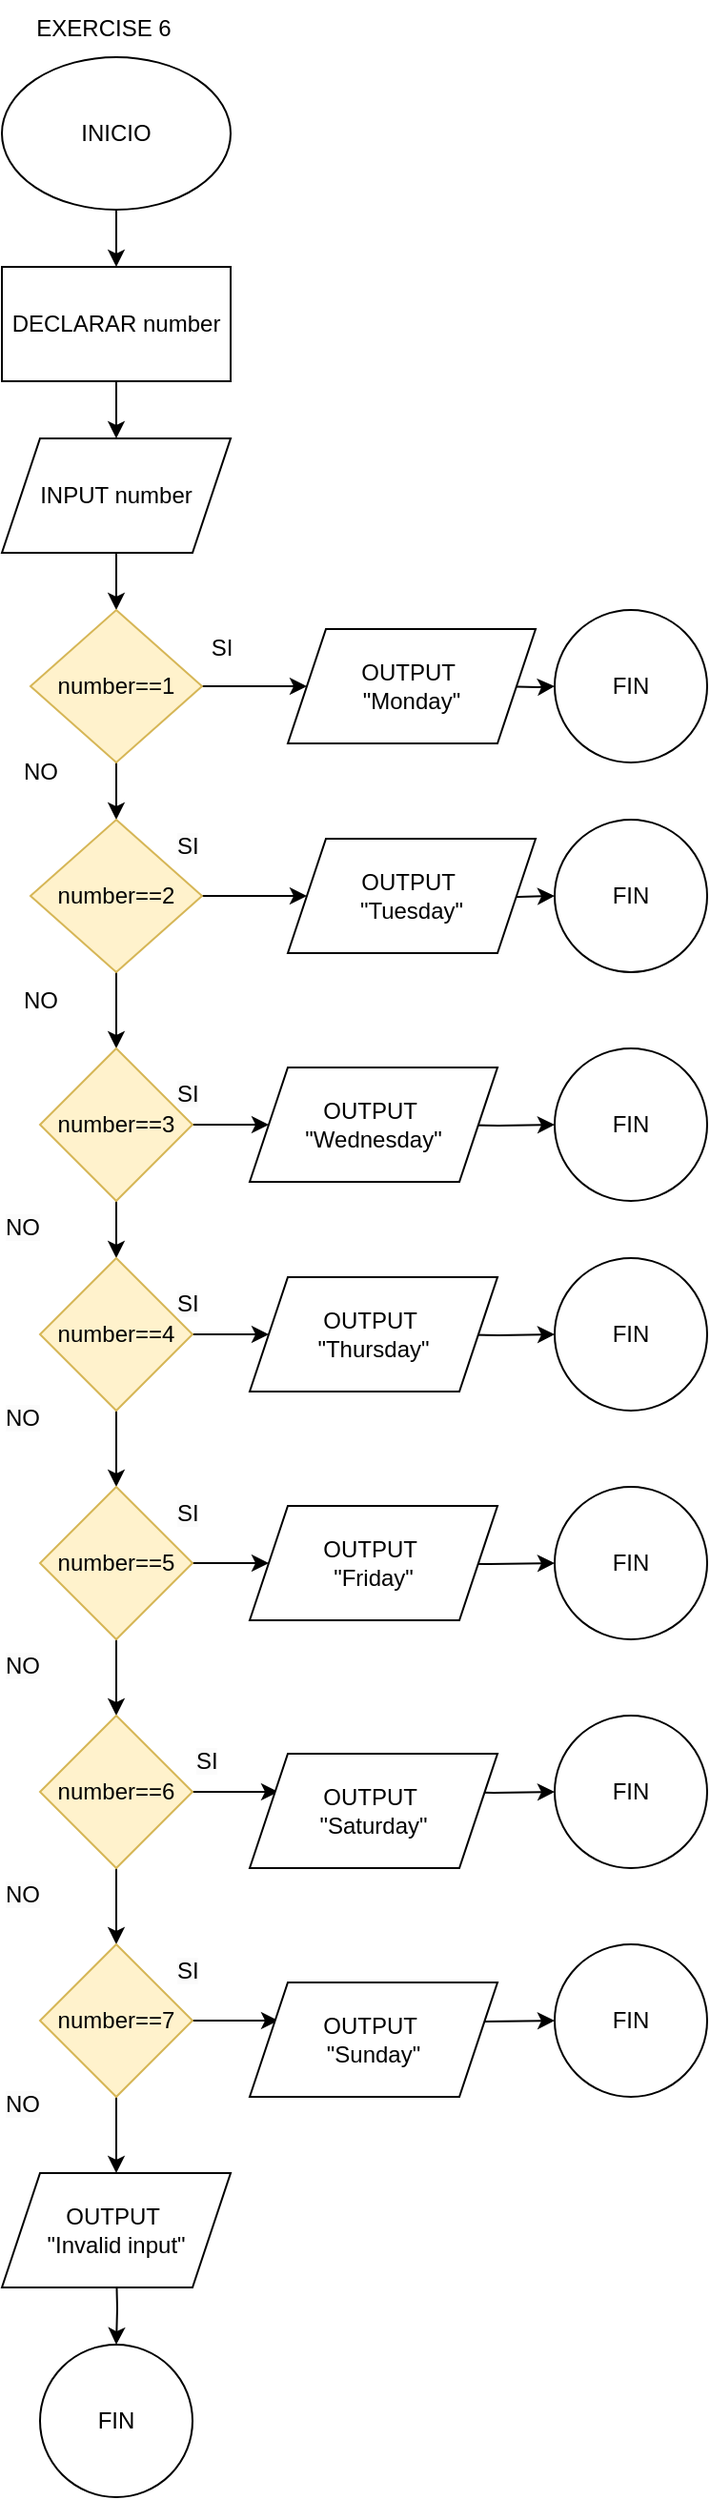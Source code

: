 <mxfile version="24.4.0" type="device">
  <diagram name="EXERCISE-1" id="7WXvErT6jwQCl5LBhXy7">
    <mxGraphModel dx="838" dy="455" grid="1" gridSize="10" guides="1" tooltips="1" connect="1" arrows="1" fold="1" page="1" pageScale="1" pageWidth="850" pageHeight="1100" math="0" shadow="0">
      <root>
        <mxCell id="0" />
        <mxCell id="1" parent="0" />
        <mxCell id="-hOMn0kYKFU-R9jvK8EN-38" value="EXERCISE 6" style="text;html=1;align=center;verticalAlign=middle;resizable=0;points=[];autosize=1;strokeColor=none;fillColor=none;" parent="1" vertex="1">
          <mxGeometry x="348" y="5" width="90" height="30" as="geometry" />
        </mxCell>
        <mxCell id="jAzLcmatW34AS9ptDqRP-181" value="" style="edgeStyle=orthogonalEdgeStyle;rounded=0;orthogonalLoop=1;jettySize=auto;html=1;" edge="1" parent="1" source="jAzLcmatW34AS9ptDqRP-182" target="jAzLcmatW34AS9ptDqRP-184">
          <mxGeometry relative="1" as="geometry" />
        </mxCell>
        <mxCell id="jAzLcmatW34AS9ptDqRP-182" value="INICIO" style="ellipse;whiteSpace=wrap;html=1;" vertex="1" parent="1">
          <mxGeometry x="340" y="35" width="120" height="80" as="geometry" />
        </mxCell>
        <mxCell id="jAzLcmatW34AS9ptDqRP-183" value="" style="edgeStyle=orthogonalEdgeStyle;rounded=0;orthogonalLoop=1;jettySize=auto;html=1;" edge="1" parent="1" source="jAzLcmatW34AS9ptDqRP-184" target="jAzLcmatW34AS9ptDqRP-186">
          <mxGeometry relative="1" as="geometry" />
        </mxCell>
        <mxCell id="jAzLcmatW34AS9ptDqRP-184" value="DECLARAR number" style="whiteSpace=wrap;html=1;" vertex="1" parent="1">
          <mxGeometry x="340" y="145" width="120" height="60" as="geometry" />
        </mxCell>
        <mxCell id="jAzLcmatW34AS9ptDqRP-185" value="" style="edgeStyle=orthogonalEdgeStyle;rounded=0;orthogonalLoop=1;jettySize=auto;html=1;" edge="1" parent="1" source="jAzLcmatW34AS9ptDqRP-186" target="jAzLcmatW34AS9ptDqRP-189">
          <mxGeometry relative="1" as="geometry" />
        </mxCell>
        <mxCell id="jAzLcmatW34AS9ptDqRP-186" value="INPUT number" style="shape=parallelogram;perimeter=parallelogramPerimeter;whiteSpace=wrap;html=1;fixedSize=1;" vertex="1" parent="1">
          <mxGeometry x="340" y="235" width="120" height="60" as="geometry" />
        </mxCell>
        <mxCell id="jAzLcmatW34AS9ptDqRP-187" value="" style="edgeStyle=orthogonalEdgeStyle;rounded=0;orthogonalLoop=1;jettySize=auto;html=1;" edge="1" parent="1" source="jAzLcmatW34AS9ptDqRP-189">
          <mxGeometry relative="1" as="geometry">
            <mxPoint x="500" y="365" as="targetPoint" />
          </mxGeometry>
        </mxCell>
        <mxCell id="jAzLcmatW34AS9ptDqRP-188" value="" style="edgeStyle=orthogonalEdgeStyle;rounded=0;orthogonalLoop=1;jettySize=auto;html=1;" edge="1" parent="1" source="jAzLcmatW34AS9ptDqRP-189" target="jAzLcmatW34AS9ptDqRP-193">
          <mxGeometry relative="1" as="geometry" />
        </mxCell>
        <mxCell id="jAzLcmatW34AS9ptDqRP-189" value="number==1" style="rhombus;whiteSpace=wrap;html=1;fillColor=#fff2cc;strokeColor=#d6b656;" vertex="1" parent="1">
          <mxGeometry x="355" y="325" width="90" height="80" as="geometry" />
        </mxCell>
        <mxCell id="jAzLcmatW34AS9ptDqRP-190" value="" style="edgeStyle=orthogonalEdgeStyle;rounded=0;orthogonalLoop=1;jettySize=auto;html=1;" edge="1" parent="1" target="jAzLcmatW34AS9ptDqRP-230">
          <mxGeometry relative="1" as="geometry">
            <mxPoint x="600" y="365" as="sourcePoint" />
          </mxGeometry>
        </mxCell>
        <mxCell id="jAzLcmatW34AS9ptDqRP-191" value="" style="edgeStyle=orthogonalEdgeStyle;rounded=0;orthogonalLoop=1;jettySize=auto;html=1;" edge="1" parent="1" source="jAzLcmatW34AS9ptDqRP-193" target="jAzLcmatW34AS9ptDqRP-196">
          <mxGeometry relative="1" as="geometry" />
        </mxCell>
        <mxCell id="jAzLcmatW34AS9ptDqRP-192" value="" style="edgeStyle=orthogonalEdgeStyle;rounded=0;orthogonalLoop=1;jettySize=auto;html=1;" edge="1" parent="1" source="jAzLcmatW34AS9ptDqRP-193">
          <mxGeometry relative="1" as="geometry">
            <mxPoint x="500" y="475" as="targetPoint" />
          </mxGeometry>
        </mxCell>
        <mxCell id="jAzLcmatW34AS9ptDqRP-193" value="number==2" style="rhombus;whiteSpace=wrap;html=1;fillColor=#fff2cc;strokeColor=#d6b656;" vertex="1" parent="1">
          <mxGeometry x="355" y="435" width="90" height="80" as="geometry" />
        </mxCell>
        <mxCell id="jAzLcmatW34AS9ptDqRP-194" value="" style="edgeStyle=orthogonalEdgeStyle;rounded=0;orthogonalLoop=1;jettySize=auto;html=1;" edge="1" parent="1" source="jAzLcmatW34AS9ptDqRP-196" target="jAzLcmatW34AS9ptDqRP-199">
          <mxGeometry relative="1" as="geometry" />
        </mxCell>
        <mxCell id="jAzLcmatW34AS9ptDqRP-195" value="" style="edgeStyle=orthogonalEdgeStyle;rounded=0;orthogonalLoop=1;jettySize=auto;html=1;" edge="1" parent="1" source="jAzLcmatW34AS9ptDqRP-196">
          <mxGeometry relative="1" as="geometry">
            <mxPoint x="480" y="595" as="targetPoint" />
          </mxGeometry>
        </mxCell>
        <mxCell id="jAzLcmatW34AS9ptDqRP-196" value="number==3" style="rhombus;whiteSpace=wrap;html=1;fillColor=#fff2cc;strokeColor=#d6b656;" vertex="1" parent="1">
          <mxGeometry x="360" y="555" width="80" height="80" as="geometry" />
        </mxCell>
        <mxCell id="jAzLcmatW34AS9ptDqRP-197" value="" style="edgeStyle=orthogonalEdgeStyle;rounded=0;orthogonalLoop=1;jettySize=auto;html=1;" edge="1" parent="1" source="jAzLcmatW34AS9ptDqRP-199" target="jAzLcmatW34AS9ptDqRP-202">
          <mxGeometry relative="1" as="geometry" />
        </mxCell>
        <mxCell id="jAzLcmatW34AS9ptDqRP-198" value="" style="edgeStyle=orthogonalEdgeStyle;rounded=0;orthogonalLoop=1;jettySize=auto;html=1;" edge="1" parent="1" source="jAzLcmatW34AS9ptDqRP-199">
          <mxGeometry relative="1" as="geometry">
            <mxPoint x="480" y="705" as="targetPoint" />
          </mxGeometry>
        </mxCell>
        <mxCell id="jAzLcmatW34AS9ptDqRP-199" value="number==4" style="rhombus;whiteSpace=wrap;html=1;fillColor=#fff2cc;strokeColor=#d6b656;" vertex="1" parent="1">
          <mxGeometry x="360" y="665" width="80" height="80" as="geometry" />
        </mxCell>
        <mxCell id="jAzLcmatW34AS9ptDqRP-200" value="" style="edgeStyle=orthogonalEdgeStyle;rounded=0;orthogonalLoop=1;jettySize=auto;html=1;" edge="1" parent="1" source="jAzLcmatW34AS9ptDqRP-202" target="jAzLcmatW34AS9ptDqRP-205">
          <mxGeometry relative="1" as="geometry" />
        </mxCell>
        <mxCell id="jAzLcmatW34AS9ptDqRP-201" value="" style="edgeStyle=orthogonalEdgeStyle;rounded=0;orthogonalLoop=1;jettySize=auto;html=1;" edge="1" parent="1" source="jAzLcmatW34AS9ptDqRP-202">
          <mxGeometry relative="1" as="geometry">
            <mxPoint x="480" y="825" as="targetPoint" />
          </mxGeometry>
        </mxCell>
        <mxCell id="jAzLcmatW34AS9ptDqRP-202" value="number==5" style="rhombus;whiteSpace=wrap;html=1;fillColor=#fff2cc;strokeColor=#d6b656;" vertex="1" parent="1">
          <mxGeometry x="360" y="785" width="80" height="80" as="geometry" />
        </mxCell>
        <mxCell id="jAzLcmatW34AS9ptDqRP-203" value="" style="edgeStyle=orthogonalEdgeStyle;rounded=0;orthogonalLoop=1;jettySize=auto;html=1;" edge="1" parent="1" source="jAzLcmatW34AS9ptDqRP-205" target="jAzLcmatW34AS9ptDqRP-208">
          <mxGeometry relative="1" as="geometry" />
        </mxCell>
        <mxCell id="jAzLcmatW34AS9ptDqRP-204" value="" style="edgeStyle=orthogonalEdgeStyle;rounded=0;orthogonalLoop=1;jettySize=auto;html=1;" edge="1" parent="1" source="jAzLcmatW34AS9ptDqRP-205">
          <mxGeometry relative="1" as="geometry">
            <mxPoint x="485" y="945" as="targetPoint" />
          </mxGeometry>
        </mxCell>
        <mxCell id="jAzLcmatW34AS9ptDqRP-205" value="number==6" style="rhombus;whiteSpace=wrap;html=1;fillColor=#fff2cc;strokeColor=#d6b656;" vertex="1" parent="1">
          <mxGeometry x="360" y="905" width="80" height="80" as="geometry" />
        </mxCell>
        <mxCell id="jAzLcmatW34AS9ptDqRP-206" value="" style="edgeStyle=orthogonalEdgeStyle;rounded=0;orthogonalLoop=1;jettySize=auto;html=1;" edge="1" parent="1" source="jAzLcmatW34AS9ptDqRP-208">
          <mxGeometry relative="1" as="geometry">
            <mxPoint x="485" y="1065" as="targetPoint" />
          </mxGeometry>
        </mxCell>
        <mxCell id="jAzLcmatW34AS9ptDqRP-207" value="" style="edgeStyle=orthogonalEdgeStyle;rounded=0;orthogonalLoop=1;jettySize=auto;html=1;" edge="1" parent="1" source="jAzLcmatW34AS9ptDqRP-208">
          <mxGeometry relative="1" as="geometry">
            <mxPoint x="400" y="1145" as="targetPoint" />
          </mxGeometry>
        </mxCell>
        <mxCell id="jAzLcmatW34AS9ptDqRP-208" value="number==7" style="rhombus;whiteSpace=wrap;html=1;fillColor=#fff2cc;strokeColor=#d6b656;" vertex="1" parent="1">
          <mxGeometry x="360" y="1025" width="80" height="80" as="geometry" />
        </mxCell>
        <mxCell id="jAzLcmatW34AS9ptDqRP-209" value="SI" style="text;html=1;align=center;verticalAlign=middle;resizable=0;points=[];autosize=1;strokeColor=none;fillColor=none;" vertex="1" parent="1">
          <mxGeometry x="440" y="330" width="30" height="30" as="geometry" />
        </mxCell>
        <mxCell id="jAzLcmatW34AS9ptDqRP-210" value="&lt;span style=&quot;color: rgb(0, 0, 0); font-family: Helvetica; font-size: 12px; font-style: normal; font-variant-ligatures: normal; font-variant-caps: normal; font-weight: 400; letter-spacing: normal; orphans: 2; text-align: center; text-indent: 0px; text-transform: none; widows: 2; word-spacing: 0px; -webkit-text-stroke-width: 0px; white-space: nowrap; background-color: rgb(251, 251, 251); text-decoration-thickness: initial; text-decoration-style: initial; text-decoration-color: initial; display: inline !important; float: none;&quot;&gt;SI&lt;/span&gt;" style="text;whiteSpace=wrap;html=1;" vertex="1" parent="1">
          <mxGeometry x="430" y="435" width="40" height="30" as="geometry" />
        </mxCell>
        <mxCell id="jAzLcmatW34AS9ptDqRP-211" value="&lt;span style=&quot;color: rgb(0, 0, 0); font-family: Helvetica; font-size: 12px; font-style: normal; font-variant-ligatures: normal; font-variant-caps: normal; font-weight: 400; letter-spacing: normal; orphans: 2; text-align: center; text-indent: 0px; text-transform: none; widows: 2; word-spacing: 0px; -webkit-text-stroke-width: 0px; white-space: nowrap; background-color: rgb(251, 251, 251); text-decoration-thickness: initial; text-decoration-style: initial; text-decoration-color: initial; display: inline !important; float: none;&quot;&gt;SI&lt;/span&gt;" style="text;whiteSpace=wrap;html=1;" vertex="1" parent="1">
          <mxGeometry x="430" y="565" width="40" height="20" as="geometry" />
        </mxCell>
        <mxCell id="jAzLcmatW34AS9ptDqRP-212" value="&lt;span style=&quot;color: rgb(0, 0, 0); font-family: Helvetica; font-size: 12px; font-style: normal; font-variant-ligatures: normal; font-variant-caps: normal; font-weight: 400; letter-spacing: normal; orphans: 2; text-align: center; text-indent: 0px; text-transform: none; widows: 2; word-spacing: 0px; -webkit-text-stroke-width: 0px; white-space: nowrap; background-color: rgb(251, 251, 251); text-decoration-thickness: initial; text-decoration-style: initial; text-decoration-color: initial; display: inline !important; float: none;&quot;&gt;SI&lt;/span&gt;" style="text;whiteSpace=wrap;html=1;" vertex="1" parent="1">
          <mxGeometry x="430" y="675" width="40" height="20" as="geometry" />
        </mxCell>
        <mxCell id="jAzLcmatW34AS9ptDqRP-213" value="&lt;span style=&quot;color: rgb(0, 0, 0); font-family: Helvetica; font-size: 12px; font-style: normal; font-variant-ligatures: normal; font-variant-caps: normal; font-weight: 400; letter-spacing: normal; orphans: 2; text-align: center; text-indent: 0px; text-transform: none; widows: 2; word-spacing: 0px; -webkit-text-stroke-width: 0px; white-space: nowrap; background-color: rgb(251, 251, 251); text-decoration-thickness: initial; text-decoration-style: initial; text-decoration-color: initial; display: inline !important; float: none;&quot;&gt;SI&lt;/span&gt;" style="text;whiteSpace=wrap;html=1;" vertex="1" parent="1">
          <mxGeometry x="430" y="785" width="40" height="20" as="geometry" />
        </mxCell>
        <mxCell id="jAzLcmatW34AS9ptDqRP-214" value="&lt;span style=&quot;color: rgb(0, 0, 0); font-family: Helvetica; font-size: 12px; font-style: normal; font-variant-ligatures: normal; font-variant-caps: normal; font-weight: 400; letter-spacing: normal; orphans: 2; text-align: center; text-indent: 0px; text-transform: none; widows: 2; word-spacing: 0px; -webkit-text-stroke-width: 0px; white-space: nowrap; background-color: rgb(251, 251, 251); text-decoration-thickness: initial; text-decoration-style: initial; text-decoration-color: initial; display: inline !important; float: none;&quot;&gt;SI&lt;/span&gt;" style="text;whiteSpace=wrap;html=1;" vertex="1" parent="1">
          <mxGeometry x="440" y="915" width="40" height="20" as="geometry" />
        </mxCell>
        <mxCell id="jAzLcmatW34AS9ptDqRP-215" value="&lt;span style=&quot;color: rgb(0, 0, 0); font-family: Helvetica; font-size: 12px; font-style: normal; font-variant-ligatures: normal; font-variant-caps: normal; font-weight: 400; letter-spacing: normal; orphans: 2; text-align: center; text-indent: 0px; text-transform: none; widows: 2; word-spacing: 0px; -webkit-text-stroke-width: 0px; white-space: nowrap; background-color: rgb(251, 251, 251); text-decoration-thickness: initial; text-decoration-style: initial; text-decoration-color: initial; display: inline !important; float: none;&quot;&gt;SI&lt;/span&gt;" style="text;whiteSpace=wrap;html=1;" vertex="1" parent="1">
          <mxGeometry x="430" y="1025" width="40" height="30" as="geometry" />
        </mxCell>
        <mxCell id="jAzLcmatW34AS9ptDqRP-216" value="" style="edgeStyle=orthogonalEdgeStyle;rounded=0;orthogonalLoop=1;jettySize=auto;html=1;" edge="1" parent="1" target="jAzLcmatW34AS9ptDqRP-231">
          <mxGeometry relative="1" as="geometry">
            <mxPoint x="590" y="475" as="sourcePoint" />
          </mxGeometry>
        </mxCell>
        <mxCell id="jAzLcmatW34AS9ptDqRP-217" value="" style="edgeStyle=orthogonalEdgeStyle;rounded=0;orthogonalLoop=1;jettySize=auto;html=1;" edge="1" parent="1" target="jAzLcmatW34AS9ptDqRP-232">
          <mxGeometry relative="1" as="geometry">
            <mxPoint x="570" y="595" as="sourcePoint" />
          </mxGeometry>
        </mxCell>
        <mxCell id="jAzLcmatW34AS9ptDqRP-218" value="" style="edgeStyle=orthogonalEdgeStyle;rounded=0;orthogonalLoop=1;jettySize=auto;html=1;" edge="1" parent="1" target="jAzLcmatW34AS9ptDqRP-233">
          <mxGeometry relative="1" as="geometry">
            <mxPoint x="570" y="705" as="sourcePoint" />
          </mxGeometry>
        </mxCell>
        <mxCell id="jAzLcmatW34AS9ptDqRP-219" value="" style="edgeStyle=orthogonalEdgeStyle;rounded=0;orthogonalLoop=1;jettySize=auto;html=1;" edge="1" parent="1" target="jAzLcmatW34AS9ptDqRP-234">
          <mxGeometry relative="1" as="geometry">
            <mxPoint x="560" y="825" as="sourcePoint" />
          </mxGeometry>
        </mxCell>
        <mxCell id="jAzLcmatW34AS9ptDqRP-220" value="" style="edgeStyle=orthogonalEdgeStyle;rounded=0;orthogonalLoop=1;jettySize=auto;html=1;" edge="1" parent="1" target="jAzLcmatW34AS9ptDqRP-235">
          <mxGeometry relative="1" as="geometry">
            <mxPoint x="565" y="945" as="sourcePoint" />
          </mxGeometry>
        </mxCell>
        <mxCell id="jAzLcmatW34AS9ptDqRP-221" value="" style="edgeStyle=orthogonalEdgeStyle;rounded=0;orthogonalLoop=1;jettySize=auto;html=1;" edge="1" parent="1" target="jAzLcmatW34AS9ptDqRP-236">
          <mxGeometry relative="1" as="geometry">
            <mxPoint x="555" y="1065" as="sourcePoint" />
          </mxGeometry>
        </mxCell>
        <mxCell id="jAzLcmatW34AS9ptDqRP-222" value="" style="edgeStyle=orthogonalEdgeStyle;rounded=0;orthogonalLoop=1;jettySize=auto;html=1;" edge="1" parent="1" target="jAzLcmatW34AS9ptDqRP-237">
          <mxGeometry relative="1" as="geometry">
            <mxPoint x="400" y="1195" as="sourcePoint" />
          </mxGeometry>
        </mxCell>
        <mxCell id="jAzLcmatW34AS9ptDqRP-223" value="NO" style="text;html=1;align=center;verticalAlign=middle;resizable=0;points=[];autosize=1;strokeColor=none;fillColor=none;" vertex="1" parent="1">
          <mxGeometry x="340" y="395" width="40" height="30" as="geometry" />
        </mxCell>
        <mxCell id="jAzLcmatW34AS9ptDqRP-224" value="NO" style="text;html=1;align=center;verticalAlign=middle;resizable=0;points=[];autosize=1;strokeColor=none;fillColor=none;" vertex="1" parent="1">
          <mxGeometry x="340" y="515" width="40" height="30" as="geometry" />
        </mxCell>
        <mxCell id="jAzLcmatW34AS9ptDqRP-225" value="&lt;span style=&quot;color: rgb(0, 0, 0); font-family: Helvetica; font-size: 12px; font-style: normal; font-variant-ligatures: normal; font-variant-caps: normal; font-weight: 400; letter-spacing: normal; orphans: 2; text-align: center; text-indent: 0px; text-transform: none; widows: 2; word-spacing: 0px; -webkit-text-stroke-width: 0px; white-space: nowrap; background-color: rgb(251, 251, 251); text-decoration-thickness: initial; text-decoration-style: initial; text-decoration-color: initial; display: inline !important; float: none;&quot;&gt;NO&lt;/span&gt;" style="text;whiteSpace=wrap;html=1;" vertex="1" parent="1">
          <mxGeometry x="340" y="635" width="70" height="40" as="geometry" />
        </mxCell>
        <mxCell id="jAzLcmatW34AS9ptDqRP-226" value="&lt;span style=&quot;color: rgb(0, 0, 0); font-family: Helvetica; font-size: 12px; font-style: normal; font-variant-ligatures: normal; font-variant-caps: normal; font-weight: 400; letter-spacing: normal; orphans: 2; text-align: center; text-indent: 0px; text-transform: none; widows: 2; word-spacing: 0px; -webkit-text-stroke-width: 0px; white-space: nowrap; background-color: rgb(251, 251, 251); text-decoration-thickness: initial; text-decoration-style: initial; text-decoration-color: initial; display: inline !important; float: none;&quot;&gt;NO&lt;/span&gt;" style="text;whiteSpace=wrap;html=1;" vertex="1" parent="1">
          <mxGeometry x="340" y="735" width="70" height="40" as="geometry" />
        </mxCell>
        <mxCell id="jAzLcmatW34AS9ptDqRP-227" value="&lt;span style=&quot;color: rgb(0, 0, 0); font-family: Helvetica; font-size: 12px; font-style: normal; font-variant-ligatures: normal; font-variant-caps: normal; font-weight: 400; letter-spacing: normal; orphans: 2; text-align: center; text-indent: 0px; text-transform: none; widows: 2; word-spacing: 0px; -webkit-text-stroke-width: 0px; white-space: nowrap; background-color: rgb(251, 251, 251); text-decoration-thickness: initial; text-decoration-style: initial; text-decoration-color: initial; display: inline !important; float: none;&quot;&gt;NO&lt;/span&gt;" style="text;whiteSpace=wrap;html=1;" vertex="1" parent="1">
          <mxGeometry x="340" y="865" width="70" height="40" as="geometry" />
        </mxCell>
        <mxCell id="jAzLcmatW34AS9ptDqRP-228" value="&lt;span style=&quot;color: rgb(0, 0, 0); font-family: Helvetica; font-size: 12px; font-style: normal; font-variant-ligatures: normal; font-variant-caps: normal; font-weight: 400; letter-spacing: normal; orphans: 2; text-align: center; text-indent: 0px; text-transform: none; widows: 2; word-spacing: 0px; -webkit-text-stroke-width: 0px; white-space: nowrap; background-color: rgb(251, 251, 251); text-decoration-thickness: initial; text-decoration-style: initial; text-decoration-color: initial; display: inline !important; float: none;&quot;&gt;NO&lt;/span&gt;" style="text;whiteSpace=wrap;html=1;" vertex="1" parent="1">
          <mxGeometry x="340" y="985" width="70" height="40" as="geometry" />
        </mxCell>
        <mxCell id="jAzLcmatW34AS9ptDqRP-229" value="&lt;span style=&quot;color: rgb(0, 0, 0); font-family: Helvetica; font-size: 12px; font-style: normal; font-variant-ligatures: normal; font-variant-caps: normal; font-weight: 400; letter-spacing: normal; orphans: 2; text-align: center; text-indent: 0px; text-transform: none; widows: 2; word-spacing: 0px; -webkit-text-stroke-width: 0px; white-space: nowrap; background-color: rgb(251, 251, 251); text-decoration-thickness: initial; text-decoration-style: initial; text-decoration-color: initial; display: inline !important; float: none;&quot;&gt;NO&lt;/span&gt;" style="text;whiteSpace=wrap;html=1;" vertex="1" parent="1">
          <mxGeometry x="340" y="1095" width="70" height="40" as="geometry" />
        </mxCell>
        <mxCell id="jAzLcmatW34AS9ptDqRP-230" value="FIN" style="ellipse;whiteSpace=wrap;html=1;" vertex="1" parent="1">
          <mxGeometry x="630" y="325" width="80" height="80" as="geometry" />
        </mxCell>
        <mxCell id="jAzLcmatW34AS9ptDqRP-231" value="FIN" style="ellipse;whiteSpace=wrap;html=1;" vertex="1" parent="1">
          <mxGeometry x="630" y="435" width="80" height="80" as="geometry" />
        </mxCell>
        <mxCell id="jAzLcmatW34AS9ptDqRP-232" value="FIN" style="ellipse;whiteSpace=wrap;html=1;" vertex="1" parent="1">
          <mxGeometry x="630" y="555" width="80" height="80" as="geometry" />
        </mxCell>
        <mxCell id="jAzLcmatW34AS9ptDqRP-233" value="FIN" style="ellipse;whiteSpace=wrap;html=1;" vertex="1" parent="1">
          <mxGeometry x="630" y="665" width="80" height="80" as="geometry" />
        </mxCell>
        <mxCell id="jAzLcmatW34AS9ptDqRP-234" value="FIN" style="ellipse;whiteSpace=wrap;html=1;" vertex="1" parent="1">
          <mxGeometry x="630" y="785" width="80" height="80" as="geometry" />
        </mxCell>
        <mxCell id="jAzLcmatW34AS9ptDqRP-235" value="FIN" style="ellipse;whiteSpace=wrap;html=1;" vertex="1" parent="1">
          <mxGeometry x="630" y="905" width="80" height="80" as="geometry" />
        </mxCell>
        <mxCell id="jAzLcmatW34AS9ptDqRP-236" value="FIN" style="ellipse;whiteSpace=wrap;html=1;" vertex="1" parent="1">
          <mxGeometry x="630" y="1025" width="80" height="80" as="geometry" />
        </mxCell>
        <mxCell id="jAzLcmatW34AS9ptDqRP-237" value="FIN" style="ellipse;whiteSpace=wrap;html=1;" vertex="1" parent="1">
          <mxGeometry x="360" y="1235" width="80" height="80" as="geometry" />
        </mxCell>
        <mxCell id="jAzLcmatW34AS9ptDqRP-238" value="OUTPUT&amp;nbsp;&lt;div&gt;&quot;Monday&quot;&lt;/div&gt;" style="shape=parallelogram;perimeter=parallelogramPerimeter;whiteSpace=wrap;html=1;fixedSize=1;" vertex="1" parent="1">
          <mxGeometry x="490" y="335" width="130" height="60" as="geometry" />
        </mxCell>
        <mxCell id="jAzLcmatW34AS9ptDqRP-239" value="OUTPUT&amp;nbsp;&lt;div&gt;&quot;Tuesday&quot;&lt;/div&gt;" style="shape=parallelogram;perimeter=parallelogramPerimeter;whiteSpace=wrap;html=1;fixedSize=1;" vertex="1" parent="1">
          <mxGeometry x="490" y="445" width="130" height="60" as="geometry" />
        </mxCell>
        <mxCell id="jAzLcmatW34AS9ptDqRP-240" value="OUTPUT&amp;nbsp;&lt;div&gt;&quot;Wednesday&quot;&lt;/div&gt;" style="shape=parallelogram;perimeter=parallelogramPerimeter;whiteSpace=wrap;html=1;fixedSize=1;" vertex="1" parent="1">
          <mxGeometry x="470" y="565" width="130" height="60" as="geometry" />
        </mxCell>
        <mxCell id="jAzLcmatW34AS9ptDqRP-241" value="OUTPUT&amp;nbsp;&lt;div&gt;&quot;Thursday&quot;&lt;/div&gt;" style="shape=parallelogram;perimeter=parallelogramPerimeter;whiteSpace=wrap;html=1;fixedSize=1;" vertex="1" parent="1">
          <mxGeometry x="470" y="675" width="130" height="60" as="geometry" />
        </mxCell>
        <mxCell id="jAzLcmatW34AS9ptDqRP-242" value="OUTPUT&amp;nbsp;&lt;div&gt;&quot;Friday&quot;&lt;/div&gt;" style="shape=parallelogram;perimeter=parallelogramPerimeter;whiteSpace=wrap;html=1;fixedSize=1;" vertex="1" parent="1">
          <mxGeometry x="470" y="795" width="130" height="60" as="geometry" />
        </mxCell>
        <mxCell id="jAzLcmatW34AS9ptDqRP-243" value="OUTPUT&amp;nbsp;&lt;div&gt;&quot;Saturday&quot;&lt;/div&gt;" style="shape=parallelogram;perimeter=parallelogramPerimeter;whiteSpace=wrap;html=1;fixedSize=1;" vertex="1" parent="1">
          <mxGeometry x="470" y="925" width="130" height="60" as="geometry" />
        </mxCell>
        <mxCell id="jAzLcmatW34AS9ptDqRP-244" value="OUTPUT&amp;nbsp;&lt;div&gt;&quot;Sunday&quot;&lt;/div&gt;" style="shape=parallelogram;perimeter=parallelogramPerimeter;whiteSpace=wrap;html=1;fixedSize=1;" vertex="1" parent="1">
          <mxGeometry x="470" y="1045" width="130" height="60" as="geometry" />
        </mxCell>
        <mxCell id="jAzLcmatW34AS9ptDqRP-245" value="OUTPUT&amp;nbsp;&lt;div&gt;&quot;Invalid input&quot;&lt;/div&gt;" style="shape=parallelogram;perimeter=parallelogramPerimeter;whiteSpace=wrap;html=1;fixedSize=1;" vertex="1" parent="1">
          <mxGeometry x="340" y="1145" width="120" height="60" as="geometry" />
        </mxCell>
      </root>
    </mxGraphModel>
  </diagram>
</mxfile>
